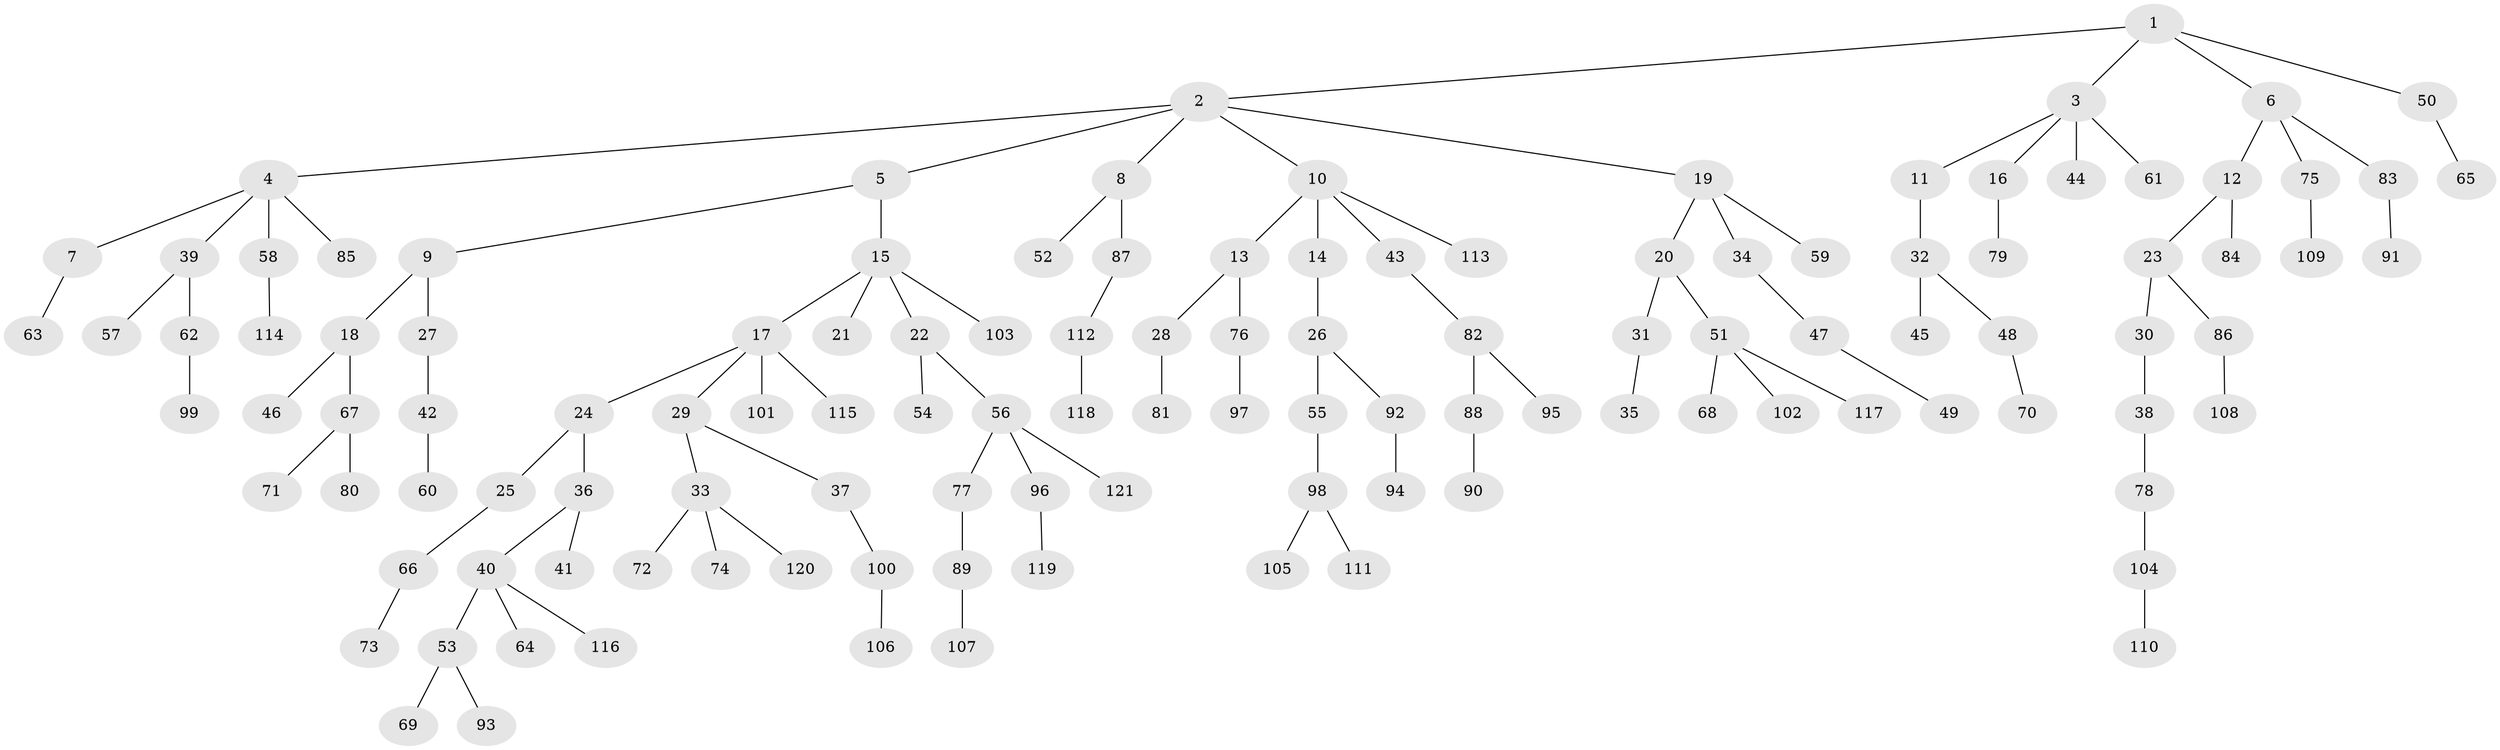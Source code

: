 // coarse degree distribution, {1: 0.7291666666666666, 2: 0.20833333333333334, 4: 0.041666666666666664, 31: 0.020833333333333332}
// Generated by graph-tools (version 1.1) at 2025/56/03/04/25 21:56:58]
// undirected, 121 vertices, 120 edges
graph export_dot {
graph [start="1"]
  node [color=gray90,style=filled];
  1;
  2;
  3;
  4;
  5;
  6;
  7;
  8;
  9;
  10;
  11;
  12;
  13;
  14;
  15;
  16;
  17;
  18;
  19;
  20;
  21;
  22;
  23;
  24;
  25;
  26;
  27;
  28;
  29;
  30;
  31;
  32;
  33;
  34;
  35;
  36;
  37;
  38;
  39;
  40;
  41;
  42;
  43;
  44;
  45;
  46;
  47;
  48;
  49;
  50;
  51;
  52;
  53;
  54;
  55;
  56;
  57;
  58;
  59;
  60;
  61;
  62;
  63;
  64;
  65;
  66;
  67;
  68;
  69;
  70;
  71;
  72;
  73;
  74;
  75;
  76;
  77;
  78;
  79;
  80;
  81;
  82;
  83;
  84;
  85;
  86;
  87;
  88;
  89;
  90;
  91;
  92;
  93;
  94;
  95;
  96;
  97;
  98;
  99;
  100;
  101;
  102;
  103;
  104;
  105;
  106;
  107;
  108;
  109;
  110;
  111;
  112;
  113;
  114;
  115;
  116;
  117;
  118;
  119;
  120;
  121;
  1 -- 2;
  1 -- 3;
  1 -- 6;
  1 -- 50;
  2 -- 4;
  2 -- 5;
  2 -- 8;
  2 -- 10;
  2 -- 19;
  3 -- 11;
  3 -- 16;
  3 -- 44;
  3 -- 61;
  4 -- 7;
  4 -- 39;
  4 -- 58;
  4 -- 85;
  5 -- 9;
  5 -- 15;
  6 -- 12;
  6 -- 75;
  6 -- 83;
  7 -- 63;
  8 -- 52;
  8 -- 87;
  9 -- 18;
  9 -- 27;
  10 -- 13;
  10 -- 14;
  10 -- 43;
  10 -- 113;
  11 -- 32;
  12 -- 23;
  12 -- 84;
  13 -- 28;
  13 -- 76;
  14 -- 26;
  15 -- 17;
  15 -- 21;
  15 -- 22;
  15 -- 103;
  16 -- 79;
  17 -- 24;
  17 -- 29;
  17 -- 101;
  17 -- 115;
  18 -- 46;
  18 -- 67;
  19 -- 20;
  19 -- 34;
  19 -- 59;
  20 -- 31;
  20 -- 51;
  22 -- 54;
  22 -- 56;
  23 -- 30;
  23 -- 86;
  24 -- 25;
  24 -- 36;
  25 -- 66;
  26 -- 55;
  26 -- 92;
  27 -- 42;
  28 -- 81;
  29 -- 33;
  29 -- 37;
  30 -- 38;
  31 -- 35;
  32 -- 45;
  32 -- 48;
  33 -- 72;
  33 -- 74;
  33 -- 120;
  34 -- 47;
  36 -- 40;
  36 -- 41;
  37 -- 100;
  38 -- 78;
  39 -- 57;
  39 -- 62;
  40 -- 53;
  40 -- 64;
  40 -- 116;
  42 -- 60;
  43 -- 82;
  47 -- 49;
  48 -- 70;
  50 -- 65;
  51 -- 68;
  51 -- 102;
  51 -- 117;
  53 -- 69;
  53 -- 93;
  55 -- 98;
  56 -- 77;
  56 -- 96;
  56 -- 121;
  58 -- 114;
  62 -- 99;
  66 -- 73;
  67 -- 71;
  67 -- 80;
  75 -- 109;
  76 -- 97;
  77 -- 89;
  78 -- 104;
  82 -- 88;
  82 -- 95;
  83 -- 91;
  86 -- 108;
  87 -- 112;
  88 -- 90;
  89 -- 107;
  92 -- 94;
  96 -- 119;
  98 -- 105;
  98 -- 111;
  100 -- 106;
  104 -- 110;
  112 -- 118;
}
